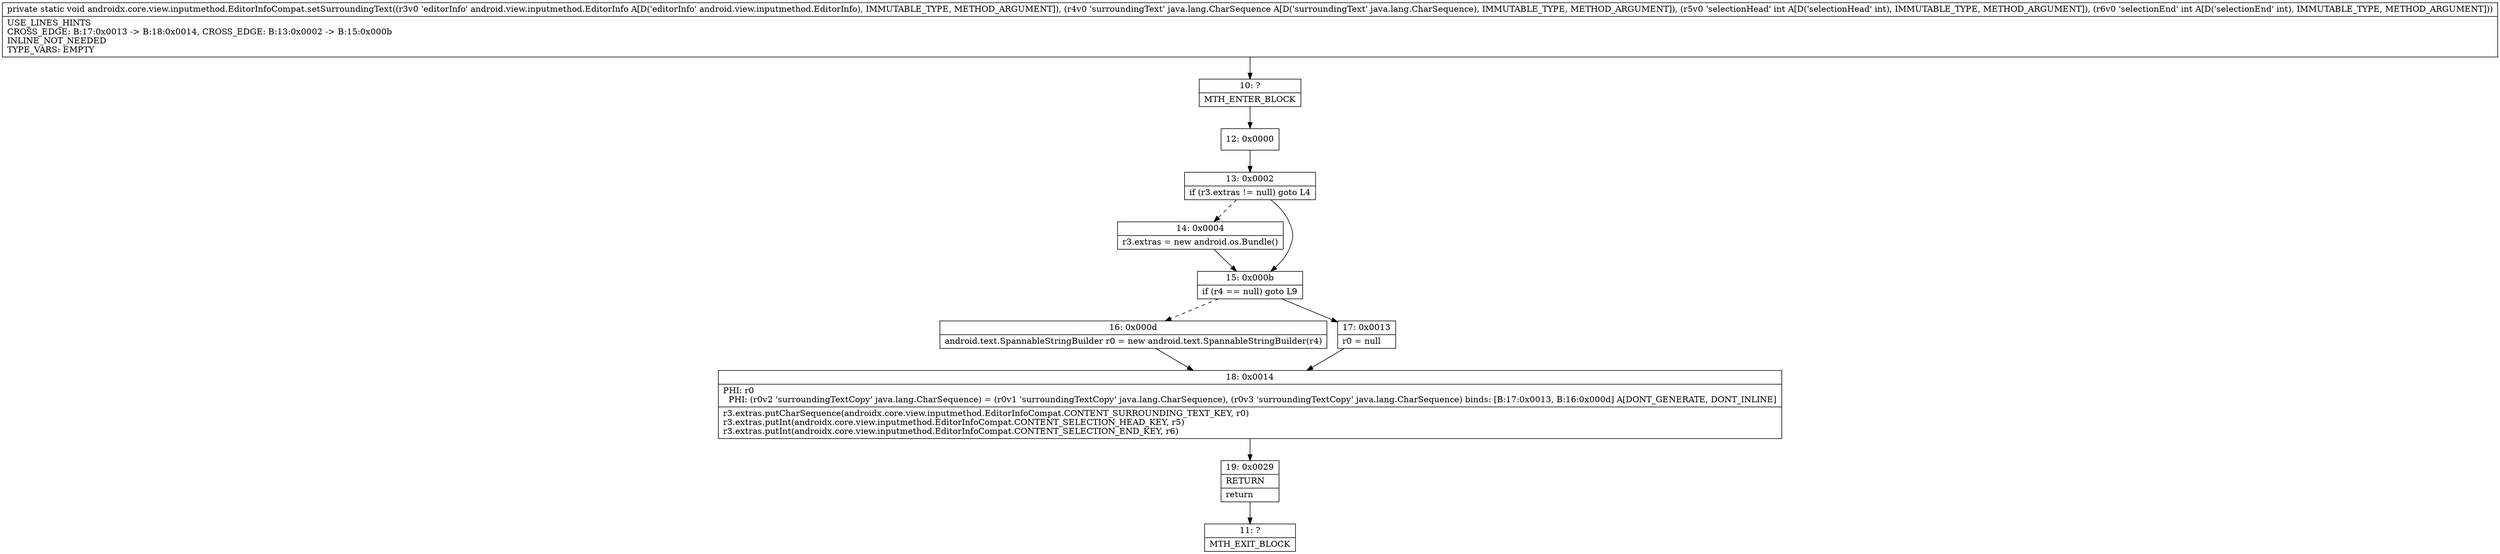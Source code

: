 digraph "CFG forandroidx.core.view.inputmethod.EditorInfoCompat.setSurroundingText(Landroid\/view\/inputmethod\/EditorInfo;Ljava\/lang\/CharSequence;II)V" {
Node_10 [shape=record,label="{10\:\ ?|MTH_ENTER_BLOCK\l}"];
Node_12 [shape=record,label="{12\:\ 0x0000}"];
Node_13 [shape=record,label="{13\:\ 0x0002|if (r3.extras != null) goto L4\l}"];
Node_14 [shape=record,label="{14\:\ 0x0004|r3.extras = new android.os.Bundle()\l}"];
Node_15 [shape=record,label="{15\:\ 0x000b|if (r4 == null) goto L9\l}"];
Node_16 [shape=record,label="{16\:\ 0x000d|android.text.SpannableStringBuilder r0 = new android.text.SpannableStringBuilder(r4)\l}"];
Node_18 [shape=record,label="{18\:\ 0x0014|PHI: r0 \l  PHI: (r0v2 'surroundingTextCopy' java.lang.CharSequence) = (r0v1 'surroundingTextCopy' java.lang.CharSequence), (r0v3 'surroundingTextCopy' java.lang.CharSequence) binds: [B:17:0x0013, B:16:0x000d] A[DONT_GENERATE, DONT_INLINE]\l|r3.extras.putCharSequence(androidx.core.view.inputmethod.EditorInfoCompat.CONTENT_SURROUNDING_TEXT_KEY, r0)\lr3.extras.putInt(androidx.core.view.inputmethod.EditorInfoCompat.CONTENT_SELECTION_HEAD_KEY, r5)\lr3.extras.putInt(androidx.core.view.inputmethod.EditorInfoCompat.CONTENT_SELECTION_END_KEY, r6)\l}"];
Node_19 [shape=record,label="{19\:\ 0x0029|RETURN\l|return\l}"];
Node_11 [shape=record,label="{11\:\ ?|MTH_EXIT_BLOCK\l}"];
Node_17 [shape=record,label="{17\:\ 0x0013|r0 = null\l}"];
MethodNode[shape=record,label="{private static void androidx.core.view.inputmethod.EditorInfoCompat.setSurroundingText((r3v0 'editorInfo' android.view.inputmethod.EditorInfo A[D('editorInfo' android.view.inputmethod.EditorInfo), IMMUTABLE_TYPE, METHOD_ARGUMENT]), (r4v0 'surroundingText' java.lang.CharSequence A[D('surroundingText' java.lang.CharSequence), IMMUTABLE_TYPE, METHOD_ARGUMENT]), (r5v0 'selectionHead' int A[D('selectionHead' int), IMMUTABLE_TYPE, METHOD_ARGUMENT]), (r6v0 'selectionEnd' int A[D('selectionEnd' int), IMMUTABLE_TYPE, METHOD_ARGUMENT]))  | USE_LINES_HINTS\lCROSS_EDGE: B:17:0x0013 \-\> B:18:0x0014, CROSS_EDGE: B:13:0x0002 \-\> B:15:0x000b\lINLINE_NOT_NEEDED\lTYPE_VARS: EMPTY\l}"];
MethodNode -> Node_10;Node_10 -> Node_12;
Node_12 -> Node_13;
Node_13 -> Node_14[style=dashed];
Node_13 -> Node_15;
Node_14 -> Node_15;
Node_15 -> Node_16[style=dashed];
Node_15 -> Node_17;
Node_16 -> Node_18;
Node_18 -> Node_19;
Node_19 -> Node_11;
Node_17 -> Node_18;
}

